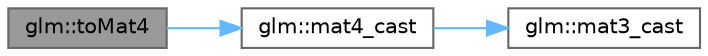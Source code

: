 digraph "glm::toMat4"
{
 // LATEX_PDF_SIZE
  bgcolor="transparent";
  edge [fontname=Helvetica,fontsize=10,labelfontname=Helvetica,labelfontsize=10];
  node [fontname=Helvetica,fontsize=10,shape=box,height=0.2,width=0.4];
  rankdir="LR";
  Node1 [id="Node000001",label="glm::toMat4",height=0.2,width=0.4,color="gray40", fillcolor="grey60", style="filled", fontcolor="black",tooltip=" "];
  Node1 -> Node2 [id="edge5_Node000001_Node000002",color="steelblue1",style="solid",tooltip=" "];
  Node2 [id="Node000002",label="glm::mat4_cast",height=0.2,width=0.4,color="grey40", fillcolor="white", style="filled",URL="$group__gtc__quaternion.html#gaa6dc632fb953f612d07ad5b533d0390f",tooltip=" "];
  Node2 -> Node3 [id="edge6_Node000002_Node000003",color="steelblue1",style="solid",tooltip=" "];
  Node3 [id="Node000003",label="glm::mat3_cast",height=0.2,width=0.4,color="grey40", fillcolor="white", style="filled",URL="$group__gtc__quaternion.html#ga485b4423fd52c3ae1ff1051bda614c93",tooltip=" "];
}
